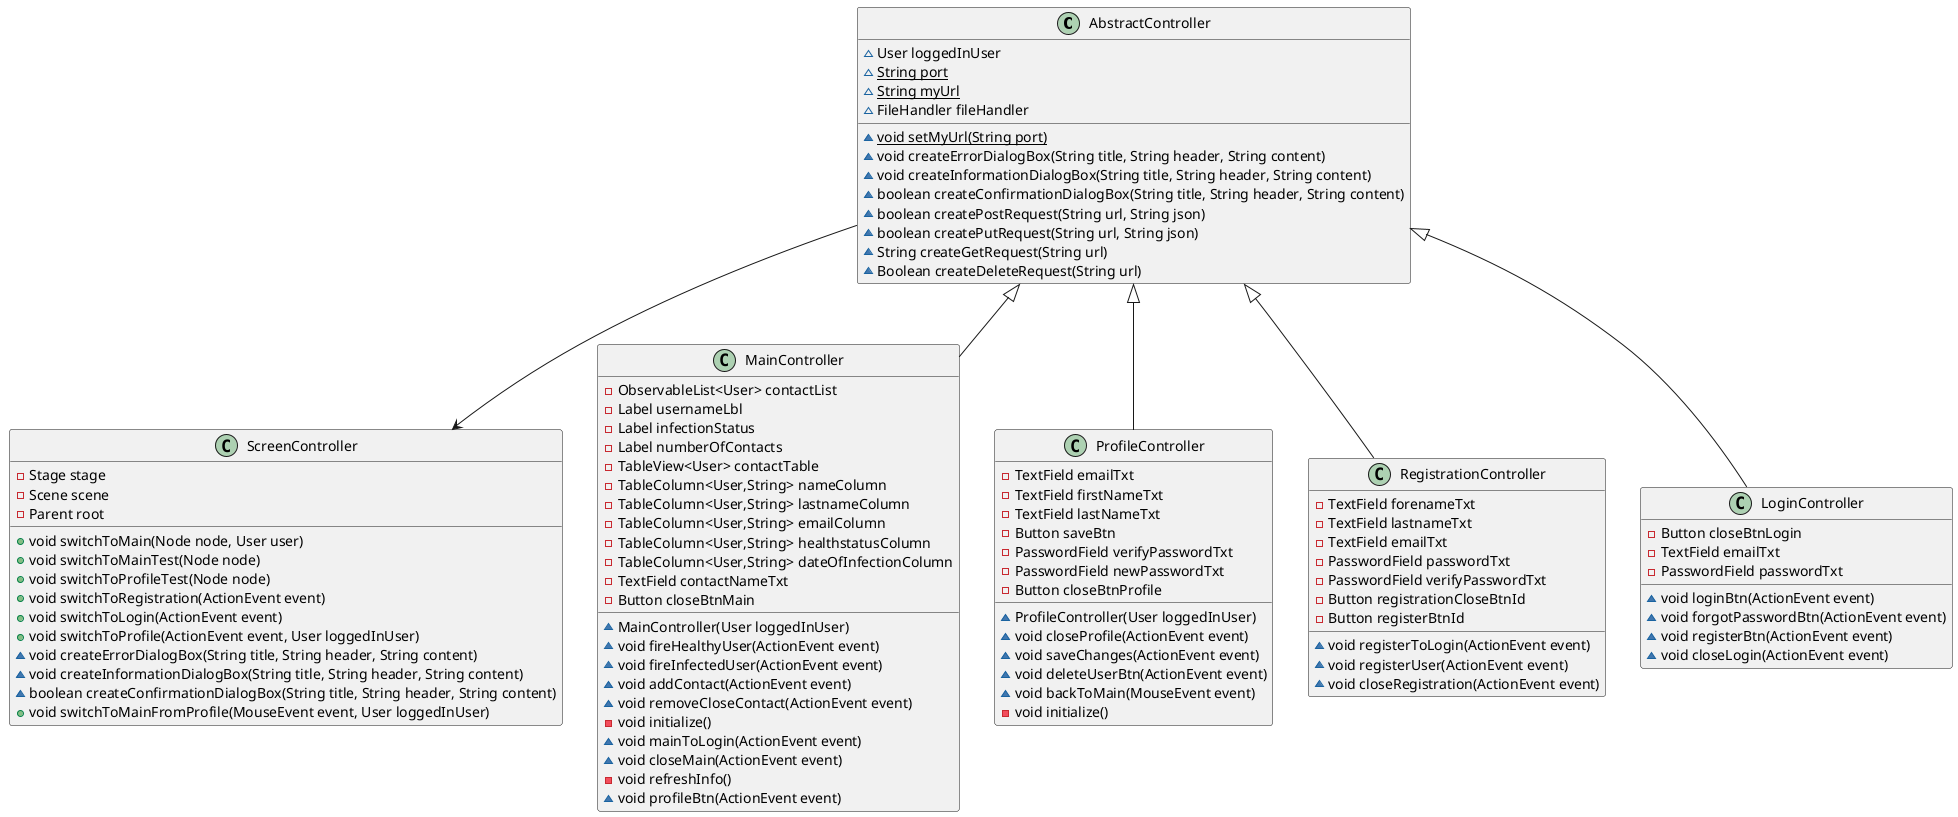 @startuml
abstract class AbstractController [[java:infectiontracer.ui.AbstractController]] {
	~User loggedInUser
	~{static}String port
	~{static}String myUrl
	~FileHandler fileHandler
	~{static}void setMyUrl(String port)
	~void createErrorDialogBox(String title, String header, String content)
	~void createInformationDialogBox(String title, String header, String content)
	~boolean createConfirmationDialogBox(String title, String header, String content)
	~boolean createPostRequest(String url, String json)
	~boolean createPutRequest(String url, String json)
	~String createGetRequest(String url)
	~Boolean createDeleteRequest(String url)
}

AbstractController --> ScreenController
class MainController [[java:infectiontracer.ui.MainController]] {
	-ObservableList<User> contactList
	-Label usernameLbl
	-Label infectionStatus
	-Label numberOfContacts
	-TableView<User> contactTable
	-TableColumn<User,String> nameColumn
	-TableColumn<User,String> lastnameColumn
	-TableColumn<User,String> emailColumn
	-TableColumn<User,String> healthstatusColumn
	-TableColumn<User,String> dateOfInfectionColumn
	-TextField contactNameTxt
	-Button closeBtnMain
	~MainController(User loggedInUser)
	~void fireHealthyUser(ActionEvent event)
	~void fireInfectedUser(ActionEvent event)
	~void addContact(ActionEvent event)
	~void removeCloseContact(ActionEvent event)
	-void initialize()
	~void mainToLogin(ActionEvent event)
	~void closeMain(ActionEvent event)
	-void refreshInfo()
	~void profileBtn(ActionEvent event)
}
class AbstractController [[java:infectiontracer.ui.AbstractController]] {
}
AbstractController <|-- MainController

class ProfileController [[java:infectiontracer.ui.ProfileController]] {
	-TextField emailTxt
	-TextField firstNameTxt
	-TextField lastNameTxt
	-Button saveBtn
	-PasswordField verifyPasswordTxt
	-PasswordField newPasswordTxt
	-Button closeBtnProfile
	~ProfileController(User loggedInUser)
	~void closeProfile(ActionEvent event)
	~void saveChanges(ActionEvent event)
	~void deleteUserBtn(ActionEvent event)
	~void backToMain(MouseEvent event)
	-void initialize()
}
class AbstractController [[java:infectiontracer.ui.AbstractController]] {
}
AbstractController <|-- ProfileController

class AbstractController [[java:infectiontracer.ui.AbstractController]] {
}

class ScreenController [[java:infectiontracer.ui.ScreenController]] {
	-Stage stage
	-Scene scene
	-Parent root
	+void switchToMain(Node node, User user)
	+void switchToMainTest(Node node)
	+void switchToProfileTest(Node node)
	+void switchToRegistration(ActionEvent event)
	+void switchToLogin(ActionEvent event)
	+void switchToProfile(ActionEvent event, User loggedInUser)
	~void createErrorDialogBox(String title, String header, String content)
	~void createInformationDialogBox(String title, String header, String content)
	~boolean createConfirmationDialogBox(String title, String header, String content)
	+void switchToMainFromProfile(MouseEvent event, User loggedInUser)
}

class AbstractController [[java:infectiontracer.ui.AbstractController]] {
}

class RegistrationController [[java:infectiontracer.ui.RegistrationController]] {
	-TextField forenameTxt
	-TextField lastnameTxt
	-TextField emailTxt
	-PasswordField passwordTxt
	-PasswordField verifyPasswordTxt
	-Button registrationCloseBtnId
	-Button registerBtnId
	~void registerToLogin(ActionEvent event)
	~void registerUser(ActionEvent event)
	~void closeRegistration(ActionEvent event)
}
class AbstractController [[java:infectiontracer.ui.AbstractController]] {
}
AbstractController <|-- RegistrationController
class LoginController [[java:infectiontracer.ui.LoginController]] {
	-Button closeBtnLogin
	-TextField emailTxt
	-PasswordField passwordTxt
	~void loginBtn(ActionEvent event)
	~void forgotPasswordBtn(ActionEvent event)
	~void registerBtn(ActionEvent event)
	~void closeLogin(ActionEvent event)
}
class AbstractController [[java:infectiontracer.ui.AbstractController]] {
}
AbstractController <|-- LoginController
@enduml